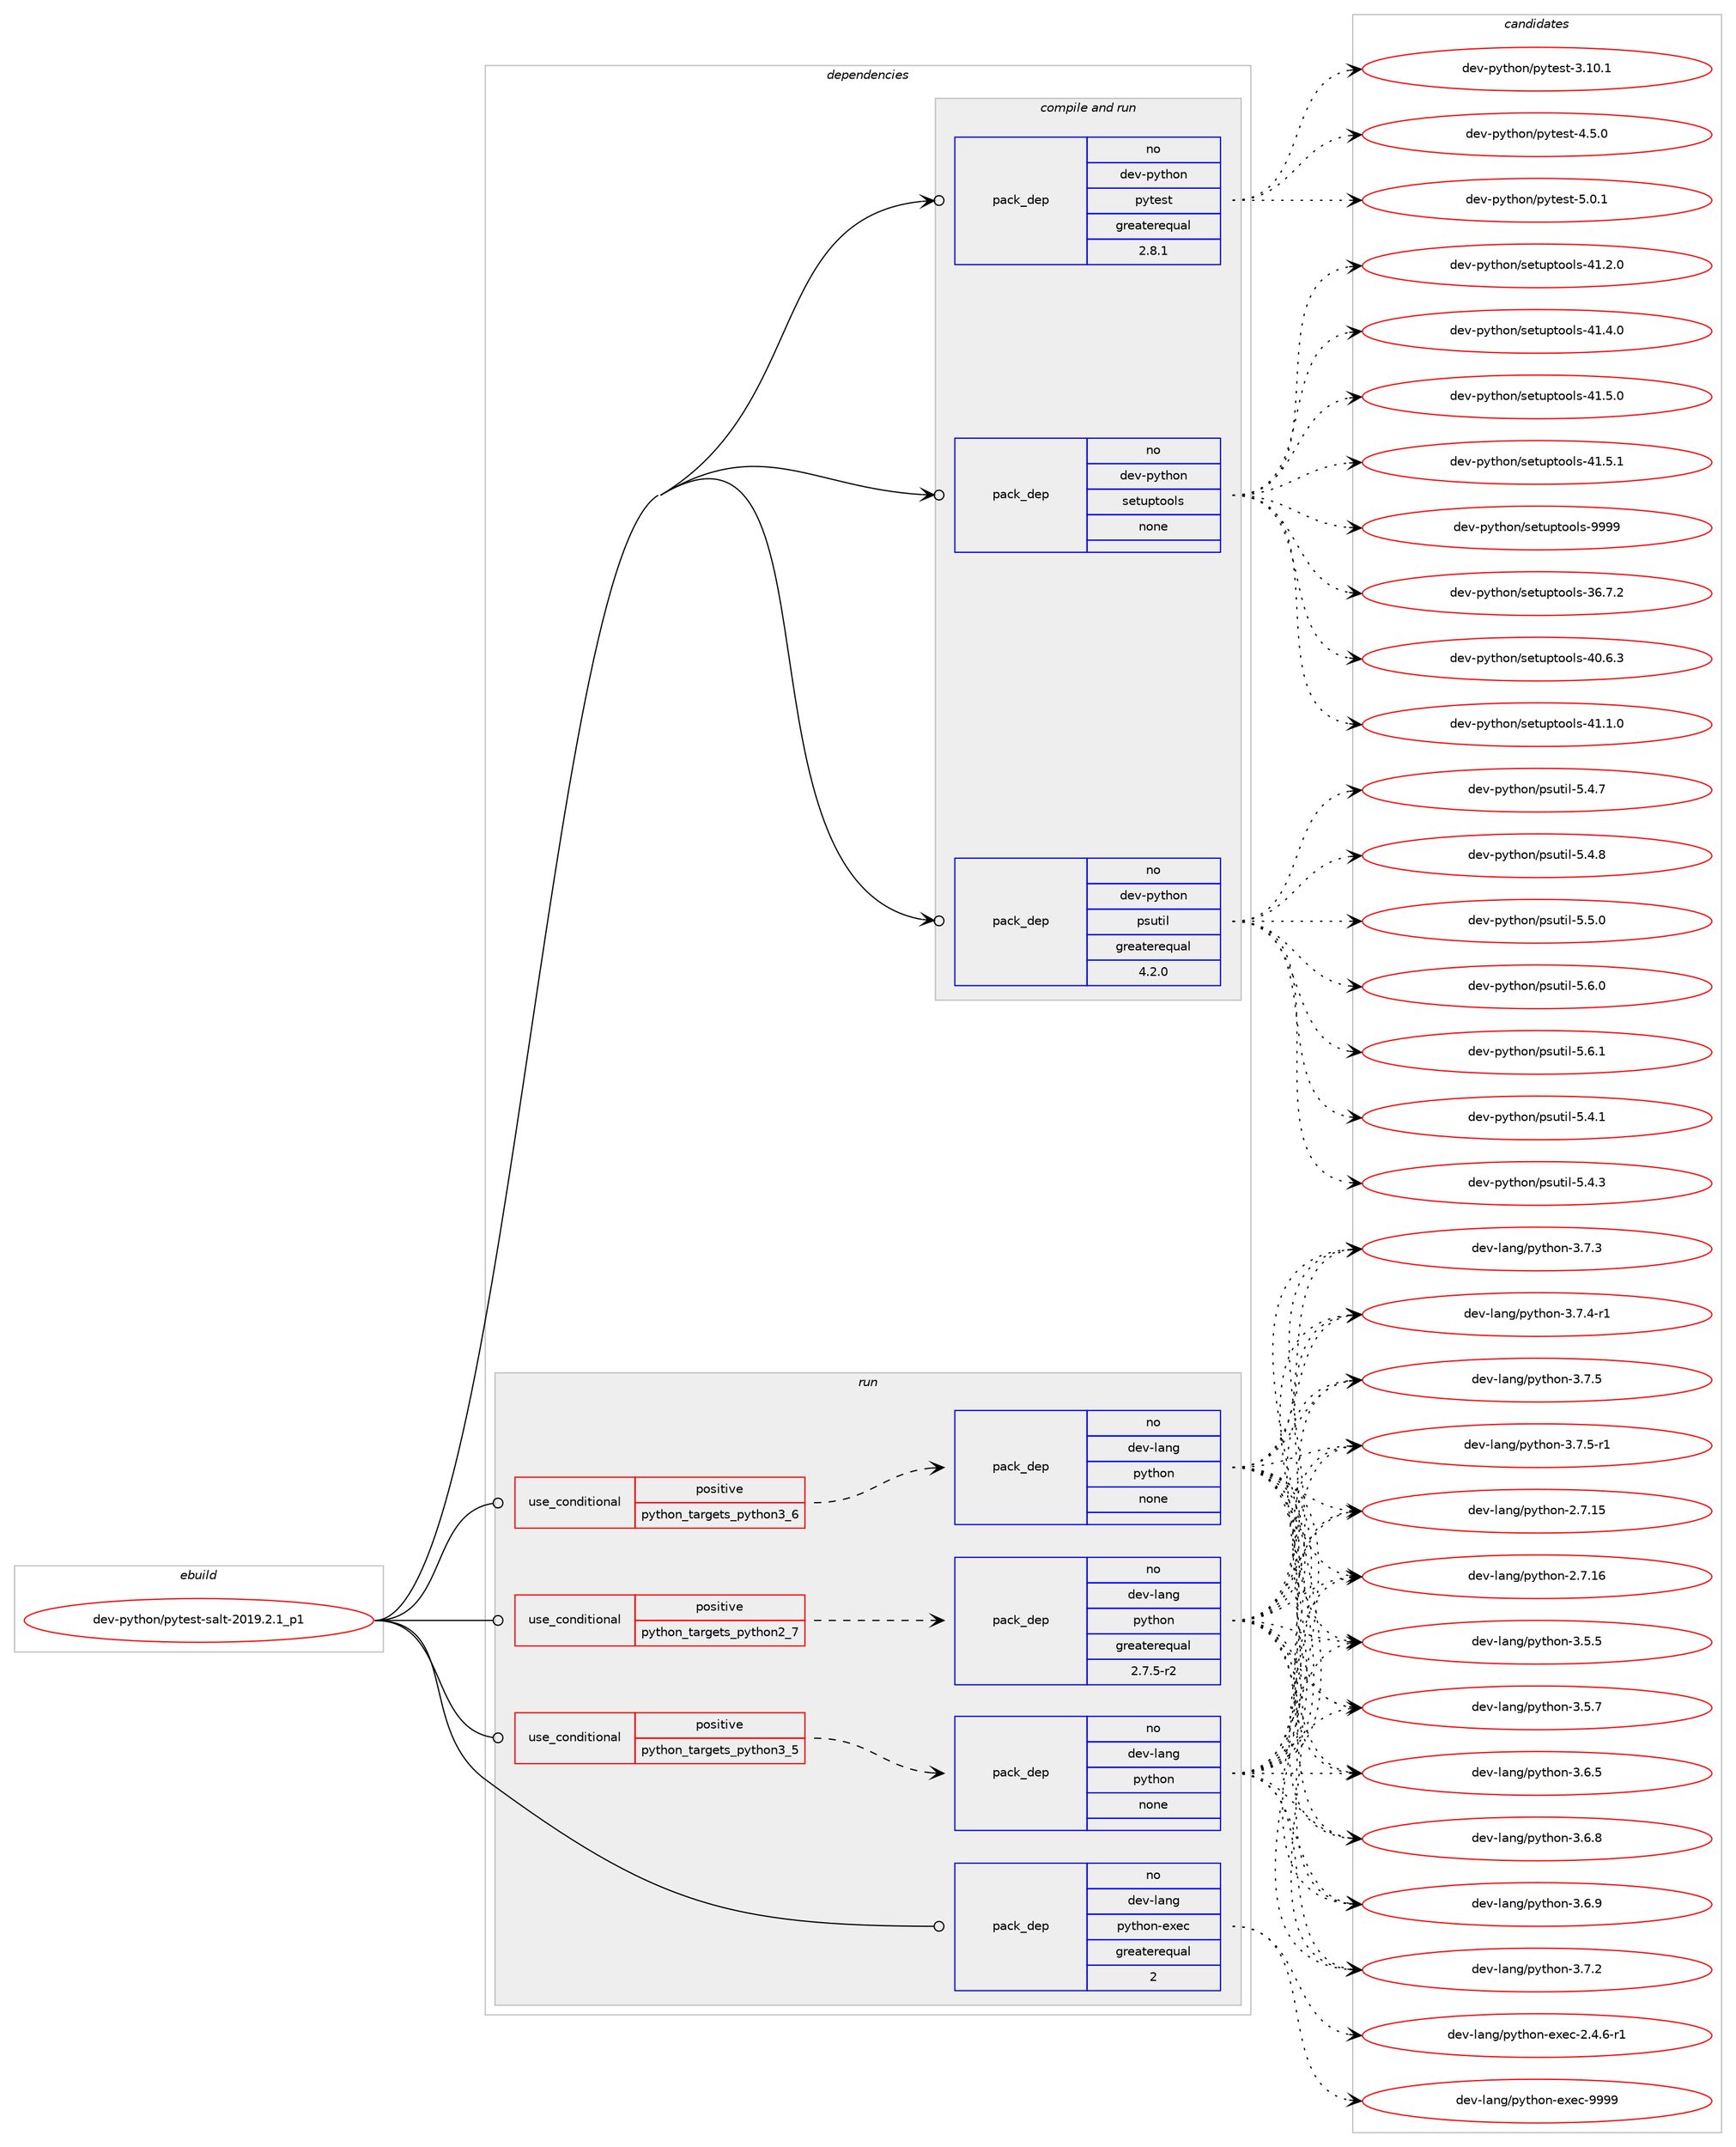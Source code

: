 digraph prolog {

# *************
# Graph options
# *************

newrank=true;
concentrate=true;
compound=true;
graph [rankdir=LR,fontname=Helvetica,fontsize=10,ranksep=1.5];#, ranksep=2.5, nodesep=0.2];
edge  [arrowhead=vee];
node  [fontname=Helvetica,fontsize=10];

# **********
# The ebuild
# **********

subgraph cluster_leftcol {
color=gray;
rank=same;
label=<<i>ebuild</i>>;
id [label="dev-python/pytest-salt-2019.2.1_p1", color=red, width=4, href="../dev-python/pytest-salt-2019.2.1_p1.svg"];
}

# ****************
# The dependencies
# ****************

subgraph cluster_midcol {
color=gray;
label=<<i>dependencies</i>>;
subgraph cluster_compile {
fillcolor="#eeeeee";
style=filled;
label=<<i>compile</i>>;
}
subgraph cluster_compileandrun {
fillcolor="#eeeeee";
style=filled;
label=<<i>compile and run</i>>;
subgraph pack470803 {
dependency629865 [label=<<TABLE BORDER="0" CELLBORDER="1" CELLSPACING="0" CELLPADDING="4" WIDTH="220"><TR><TD ROWSPAN="6" CELLPADDING="30">pack_dep</TD></TR><TR><TD WIDTH="110">no</TD></TR><TR><TD>dev-python</TD></TR><TR><TD>psutil</TD></TR><TR><TD>greaterequal</TD></TR><TR><TD>4.2.0</TD></TR></TABLE>>, shape=none, color=blue];
}
id:e -> dependency629865:w [weight=20,style="solid",arrowhead="odotvee"];
subgraph pack470804 {
dependency629866 [label=<<TABLE BORDER="0" CELLBORDER="1" CELLSPACING="0" CELLPADDING="4" WIDTH="220"><TR><TD ROWSPAN="6" CELLPADDING="30">pack_dep</TD></TR><TR><TD WIDTH="110">no</TD></TR><TR><TD>dev-python</TD></TR><TR><TD>pytest</TD></TR><TR><TD>greaterequal</TD></TR><TR><TD>2.8.1</TD></TR></TABLE>>, shape=none, color=blue];
}
id:e -> dependency629866:w [weight=20,style="solid",arrowhead="odotvee"];
subgraph pack470805 {
dependency629867 [label=<<TABLE BORDER="0" CELLBORDER="1" CELLSPACING="0" CELLPADDING="4" WIDTH="220"><TR><TD ROWSPAN="6" CELLPADDING="30">pack_dep</TD></TR><TR><TD WIDTH="110">no</TD></TR><TR><TD>dev-python</TD></TR><TR><TD>setuptools</TD></TR><TR><TD>none</TD></TR><TR><TD></TD></TR></TABLE>>, shape=none, color=blue];
}
id:e -> dependency629867:w [weight=20,style="solid",arrowhead="odotvee"];
}
subgraph cluster_run {
fillcolor="#eeeeee";
style=filled;
label=<<i>run</i>>;
subgraph cond147196 {
dependency629868 [label=<<TABLE BORDER="0" CELLBORDER="1" CELLSPACING="0" CELLPADDING="4"><TR><TD ROWSPAN="3" CELLPADDING="10">use_conditional</TD></TR><TR><TD>positive</TD></TR><TR><TD>python_targets_python2_7</TD></TR></TABLE>>, shape=none, color=red];
subgraph pack470806 {
dependency629869 [label=<<TABLE BORDER="0" CELLBORDER="1" CELLSPACING="0" CELLPADDING="4" WIDTH="220"><TR><TD ROWSPAN="6" CELLPADDING="30">pack_dep</TD></TR><TR><TD WIDTH="110">no</TD></TR><TR><TD>dev-lang</TD></TR><TR><TD>python</TD></TR><TR><TD>greaterequal</TD></TR><TR><TD>2.7.5-r2</TD></TR></TABLE>>, shape=none, color=blue];
}
dependency629868:e -> dependency629869:w [weight=20,style="dashed",arrowhead="vee"];
}
id:e -> dependency629868:w [weight=20,style="solid",arrowhead="odot"];
subgraph cond147197 {
dependency629870 [label=<<TABLE BORDER="0" CELLBORDER="1" CELLSPACING="0" CELLPADDING="4"><TR><TD ROWSPAN="3" CELLPADDING="10">use_conditional</TD></TR><TR><TD>positive</TD></TR><TR><TD>python_targets_python3_5</TD></TR></TABLE>>, shape=none, color=red];
subgraph pack470807 {
dependency629871 [label=<<TABLE BORDER="0" CELLBORDER="1" CELLSPACING="0" CELLPADDING="4" WIDTH="220"><TR><TD ROWSPAN="6" CELLPADDING="30">pack_dep</TD></TR><TR><TD WIDTH="110">no</TD></TR><TR><TD>dev-lang</TD></TR><TR><TD>python</TD></TR><TR><TD>none</TD></TR><TR><TD></TD></TR></TABLE>>, shape=none, color=blue];
}
dependency629870:e -> dependency629871:w [weight=20,style="dashed",arrowhead="vee"];
}
id:e -> dependency629870:w [weight=20,style="solid",arrowhead="odot"];
subgraph cond147198 {
dependency629872 [label=<<TABLE BORDER="0" CELLBORDER="1" CELLSPACING="0" CELLPADDING="4"><TR><TD ROWSPAN="3" CELLPADDING="10">use_conditional</TD></TR><TR><TD>positive</TD></TR><TR><TD>python_targets_python3_6</TD></TR></TABLE>>, shape=none, color=red];
subgraph pack470808 {
dependency629873 [label=<<TABLE BORDER="0" CELLBORDER="1" CELLSPACING="0" CELLPADDING="4" WIDTH="220"><TR><TD ROWSPAN="6" CELLPADDING="30">pack_dep</TD></TR><TR><TD WIDTH="110">no</TD></TR><TR><TD>dev-lang</TD></TR><TR><TD>python</TD></TR><TR><TD>none</TD></TR><TR><TD></TD></TR></TABLE>>, shape=none, color=blue];
}
dependency629872:e -> dependency629873:w [weight=20,style="dashed",arrowhead="vee"];
}
id:e -> dependency629872:w [weight=20,style="solid",arrowhead="odot"];
subgraph pack470809 {
dependency629874 [label=<<TABLE BORDER="0" CELLBORDER="1" CELLSPACING="0" CELLPADDING="4" WIDTH="220"><TR><TD ROWSPAN="6" CELLPADDING="30">pack_dep</TD></TR><TR><TD WIDTH="110">no</TD></TR><TR><TD>dev-lang</TD></TR><TR><TD>python-exec</TD></TR><TR><TD>greaterequal</TD></TR><TR><TD>2</TD></TR></TABLE>>, shape=none, color=blue];
}
id:e -> dependency629874:w [weight=20,style="solid",arrowhead="odot"];
}
}

# **************
# The candidates
# **************

subgraph cluster_choices {
rank=same;
color=gray;
label=<<i>candidates</i>>;

subgraph choice470803 {
color=black;
nodesep=1;
choice1001011184511212111610411111047112115117116105108455346524649 [label="dev-python/psutil-5.4.1", color=red, width=4,href="../dev-python/psutil-5.4.1.svg"];
choice1001011184511212111610411111047112115117116105108455346524651 [label="dev-python/psutil-5.4.3", color=red, width=4,href="../dev-python/psutil-5.4.3.svg"];
choice1001011184511212111610411111047112115117116105108455346524655 [label="dev-python/psutil-5.4.7", color=red, width=4,href="../dev-python/psutil-5.4.7.svg"];
choice1001011184511212111610411111047112115117116105108455346524656 [label="dev-python/psutil-5.4.8", color=red, width=4,href="../dev-python/psutil-5.4.8.svg"];
choice1001011184511212111610411111047112115117116105108455346534648 [label="dev-python/psutil-5.5.0", color=red, width=4,href="../dev-python/psutil-5.5.0.svg"];
choice1001011184511212111610411111047112115117116105108455346544648 [label="dev-python/psutil-5.6.0", color=red, width=4,href="../dev-python/psutil-5.6.0.svg"];
choice1001011184511212111610411111047112115117116105108455346544649 [label="dev-python/psutil-5.6.1", color=red, width=4,href="../dev-python/psutil-5.6.1.svg"];
dependency629865:e -> choice1001011184511212111610411111047112115117116105108455346524649:w [style=dotted,weight="100"];
dependency629865:e -> choice1001011184511212111610411111047112115117116105108455346524651:w [style=dotted,weight="100"];
dependency629865:e -> choice1001011184511212111610411111047112115117116105108455346524655:w [style=dotted,weight="100"];
dependency629865:e -> choice1001011184511212111610411111047112115117116105108455346524656:w [style=dotted,weight="100"];
dependency629865:e -> choice1001011184511212111610411111047112115117116105108455346534648:w [style=dotted,weight="100"];
dependency629865:e -> choice1001011184511212111610411111047112115117116105108455346544648:w [style=dotted,weight="100"];
dependency629865:e -> choice1001011184511212111610411111047112115117116105108455346544649:w [style=dotted,weight="100"];
}
subgraph choice470804 {
color=black;
nodesep=1;
choice100101118451121211161041111104711212111610111511645514649484649 [label="dev-python/pytest-3.10.1", color=red, width=4,href="../dev-python/pytest-3.10.1.svg"];
choice1001011184511212111610411111047112121116101115116455246534648 [label="dev-python/pytest-4.5.0", color=red, width=4,href="../dev-python/pytest-4.5.0.svg"];
choice1001011184511212111610411111047112121116101115116455346484649 [label="dev-python/pytest-5.0.1", color=red, width=4,href="../dev-python/pytest-5.0.1.svg"];
dependency629866:e -> choice100101118451121211161041111104711212111610111511645514649484649:w [style=dotted,weight="100"];
dependency629866:e -> choice1001011184511212111610411111047112121116101115116455246534648:w [style=dotted,weight="100"];
dependency629866:e -> choice1001011184511212111610411111047112121116101115116455346484649:w [style=dotted,weight="100"];
}
subgraph choice470805 {
color=black;
nodesep=1;
choice100101118451121211161041111104711510111611711211611111110811545515446554650 [label="dev-python/setuptools-36.7.2", color=red, width=4,href="../dev-python/setuptools-36.7.2.svg"];
choice100101118451121211161041111104711510111611711211611111110811545524846544651 [label="dev-python/setuptools-40.6.3", color=red, width=4,href="../dev-python/setuptools-40.6.3.svg"];
choice100101118451121211161041111104711510111611711211611111110811545524946494648 [label="dev-python/setuptools-41.1.0", color=red, width=4,href="../dev-python/setuptools-41.1.0.svg"];
choice100101118451121211161041111104711510111611711211611111110811545524946504648 [label="dev-python/setuptools-41.2.0", color=red, width=4,href="../dev-python/setuptools-41.2.0.svg"];
choice100101118451121211161041111104711510111611711211611111110811545524946524648 [label="dev-python/setuptools-41.4.0", color=red, width=4,href="../dev-python/setuptools-41.4.0.svg"];
choice100101118451121211161041111104711510111611711211611111110811545524946534648 [label="dev-python/setuptools-41.5.0", color=red, width=4,href="../dev-python/setuptools-41.5.0.svg"];
choice100101118451121211161041111104711510111611711211611111110811545524946534649 [label="dev-python/setuptools-41.5.1", color=red, width=4,href="../dev-python/setuptools-41.5.1.svg"];
choice10010111845112121116104111110471151011161171121161111111081154557575757 [label="dev-python/setuptools-9999", color=red, width=4,href="../dev-python/setuptools-9999.svg"];
dependency629867:e -> choice100101118451121211161041111104711510111611711211611111110811545515446554650:w [style=dotted,weight="100"];
dependency629867:e -> choice100101118451121211161041111104711510111611711211611111110811545524846544651:w [style=dotted,weight="100"];
dependency629867:e -> choice100101118451121211161041111104711510111611711211611111110811545524946494648:w [style=dotted,weight="100"];
dependency629867:e -> choice100101118451121211161041111104711510111611711211611111110811545524946504648:w [style=dotted,weight="100"];
dependency629867:e -> choice100101118451121211161041111104711510111611711211611111110811545524946524648:w [style=dotted,weight="100"];
dependency629867:e -> choice100101118451121211161041111104711510111611711211611111110811545524946534648:w [style=dotted,weight="100"];
dependency629867:e -> choice100101118451121211161041111104711510111611711211611111110811545524946534649:w [style=dotted,weight="100"];
dependency629867:e -> choice10010111845112121116104111110471151011161171121161111111081154557575757:w [style=dotted,weight="100"];
}
subgraph choice470806 {
color=black;
nodesep=1;
choice10010111845108971101034711212111610411111045504655464953 [label="dev-lang/python-2.7.15", color=red, width=4,href="../dev-lang/python-2.7.15.svg"];
choice10010111845108971101034711212111610411111045504655464954 [label="dev-lang/python-2.7.16", color=red, width=4,href="../dev-lang/python-2.7.16.svg"];
choice100101118451089711010347112121116104111110455146534653 [label="dev-lang/python-3.5.5", color=red, width=4,href="../dev-lang/python-3.5.5.svg"];
choice100101118451089711010347112121116104111110455146534655 [label="dev-lang/python-3.5.7", color=red, width=4,href="../dev-lang/python-3.5.7.svg"];
choice100101118451089711010347112121116104111110455146544653 [label="dev-lang/python-3.6.5", color=red, width=4,href="../dev-lang/python-3.6.5.svg"];
choice100101118451089711010347112121116104111110455146544656 [label="dev-lang/python-3.6.8", color=red, width=4,href="../dev-lang/python-3.6.8.svg"];
choice100101118451089711010347112121116104111110455146544657 [label="dev-lang/python-3.6.9", color=red, width=4,href="../dev-lang/python-3.6.9.svg"];
choice100101118451089711010347112121116104111110455146554650 [label="dev-lang/python-3.7.2", color=red, width=4,href="../dev-lang/python-3.7.2.svg"];
choice100101118451089711010347112121116104111110455146554651 [label="dev-lang/python-3.7.3", color=red, width=4,href="../dev-lang/python-3.7.3.svg"];
choice1001011184510897110103471121211161041111104551465546524511449 [label="dev-lang/python-3.7.4-r1", color=red, width=4,href="../dev-lang/python-3.7.4-r1.svg"];
choice100101118451089711010347112121116104111110455146554653 [label="dev-lang/python-3.7.5", color=red, width=4,href="../dev-lang/python-3.7.5.svg"];
choice1001011184510897110103471121211161041111104551465546534511449 [label="dev-lang/python-3.7.5-r1", color=red, width=4,href="../dev-lang/python-3.7.5-r1.svg"];
dependency629869:e -> choice10010111845108971101034711212111610411111045504655464953:w [style=dotted,weight="100"];
dependency629869:e -> choice10010111845108971101034711212111610411111045504655464954:w [style=dotted,weight="100"];
dependency629869:e -> choice100101118451089711010347112121116104111110455146534653:w [style=dotted,weight="100"];
dependency629869:e -> choice100101118451089711010347112121116104111110455146534655:w [style=dotted,weight="100"];
dependency629869:e -> choice100101118451089711010347112121116104111110455146544653:w [style=dotted,weight="100"];
dependency629869:e -> choice100101118451089711010347112121116104111110455146544656:w [style=dotted,weight="100"];
dependency629869:e -> choice100101118451089711010347112121116104111110455146544657:w [style=dotted,weight="100"];
dependency629869:e -> choice100101118451089711010347112121116104111110455146554650:w [style=dotted,weight="100"];
dependency629869:e -> choice100101118451089711010347112121116104111110455146554651:w [style=dotted,weight="100"];
dependency629869:e -> choice1001011184510897110103471121211161041111104551465546524511449:w [style=dotted,weight="100"];
dependency629869:e -> choice100101118451089711010347112121116104111110455146554653:w [style=dotted,weight="100"];
dependency629869:e -> choice1001011184510897110103471121211161041111104551465546534511449:w [style=dotted,weight="100"];
}
subgraph choice470807 {
color=black;
nodesep=1;
choice10010111845108971101034711212111610411111045504655464953 [label="dev-lang/python-2.7.15", color=red, width=4,href="../dev-lang/python-2.7.15.svg"];
choice10010111845108971101034711212111610411111045504655464954 [label="dev-lang/python-2.7.16", color=red, width=4,href="../dev-lang/python-2.7.16.svg"];
choice100101118451089711010347112121116104111110455146534653 [label="dev-lang/python-3.5.5", color=red, width=4,href="../dev-lang/python-3.5.5.svg"];
choice100101118451089711010347112121116104111110455146534655 [label="dev-lang/python-3.5.7", color=red, width=4,href="../dev-lang/python-3.5.7.svg"];
choice100101118451089711010347112121116104111110455146544653 [label="dev-lang/python-3.6.5", color=red, width=4,href="../dev-lang/python-3.6.5.svg"];
choice100101118451089711010347112121116104111110455146544656 [label="dev-lang/python-3.6.8", color=red, width=4,href="../dev-lang/python-3.6.8.svg"];
choice100101118451089711010347112121116104111110455146544657 [label="dev-lang/python-3.6.9", color=red, width=4,href="../dev-lang/python-3.6.9.svg"];
choice100101118451089711010347112121116104111110455146554650 [label="dev-lang/python-3.7.2", color=red, width=4,href="../dev-lang/python-3.7.2.svg"];
choice100101118451089711010347112121116104111110455146554651 [label="dev-lang/python-3.7.3", color=red, width=4,href="../dev-lang/python-3.7.3.svg"];
choice1001011184510897110103471121211161041111104551465546524511449 [label="dev-lang/python-3.7.4-r1", color=red, width=4,href="../dev-lang/python-3.7.4-r1.svg"];
choice100101118451089711010347112121116104111110455146554653 [label="dev-lang/python-3.7.5", color=red, width=4,href="../dev-lang/python-3.7.5.svg"];
choice1001011184510897110103471121211161041111104551465546534511449 [label="dev-lang/python-3.7.5-r1", color=red, width=4,href="../dev-lang/python-3.7.5-r1.svg"];
dependency629871:e -> choice10010111845108971101034711212111610411111045504655464953:w [style=dotted,weight="100"];
dependency629871:e -> choice10010111845108971101034711212111610411111045504655464954:w [style=dotted,weight="100"];
dependency629871:e -> choice100101118451089711010347112121116104111110455146534653:w [style=dotted,weight="100"];
dependency629871:e -> choice100101118451089711010347112121116104111110455146534655:w [style=dotted,weight="100"];
dependency629871:e -> choice100101118451089711010347112121116104111110455146544653:w [style=dotted,weight="100"];
dependency629871:e -> choice100101118451089711010347112121116104111110455146544656:w [style=dotted,weight="100"];
dependency629871:e -> choice100101118451089711010347112121116104111110455146544657:w [style=dotted,weight="100"];
dependency629871:e -> choice100101118451089711010347112121116104111110455146554650:w [style=dotted,weight="100"];
dependency629871:e -> choice100101118451089711010347112121116104111110455146554651:w [style=dotted,weight="100"];
dependency629871:e -> choice1001011184510897110103471121211161041111104551465546524511449:w [style=dotted,weight="100"];
dependency629871:e -> choice100101118451089711010347112121116104111110455146554653:w [style=dotted,weight="100"];
dependency629871:e -> choice1001011184510897110103471121211161041111104551465546534511449:w [style=dotted,weight="100"];
}
subgraph choice470808 {
color=black;
nodesep=1;
choice10010111845108971101034711212111610411111045504655464953 [label="dev-lang/python-2.7.15", color=red, width=4,href="../dev-lang/python-2.7.15.svg"];
choice10010111845108971101034711212111610411111045504655464954 [label="dev-lang/python-2.7.16", color=red, width=4,href="../dev-lang/python-2.7.16.svg"];
choice100101118451089711010347112121116104111110455146534653 [label="dev-lang/python-3.5.5", color=red, width=4,href="../dev-lang/python-3.5.5.svg"];
choice100101118451089711010347112121116104111110455146534655 [label="dev-lang/python-3.5.7", color=red, width=4,href="../dev-lang/python-3.5.7.svg"];
choice100101118451089711010347112121116104111110455146544653 [label="dev-lang/python-3.6.5", color=red, width=4,href="../dev-lang/python-3.6.5.svg"];
choice100101118451089711010347112121116104111110455146544656 [label="dev-lang/python-3.6.8", color=red, width=4,href="../dev-lang/python-3.6.8.svg"];
choice100101118451089711010347112121116104111110455146544657 [label="dev-lang/python-3.6.9", color=red, width=4,href="../dev-lang/python-3.6.9.svg"];
choice100101118451089711010347112121116104111110455146554650 [label="dev-lang/python-3.7.2", color=red, width=4,href="../dev-lang/python-3.7.2.svg"];
choice100101118451089711010347112121116104111110455146554651 [label="dev-lang/python-3.7.3", color=red, width=4,href="../dev-lang/python-3.7.3.svg"];
choice1001011184510897110103471121211161041111104551465546524511449 [label="dev-lang/python-3.7.4-r1", color=red, width=4,href="../dev-lang/python-3.7.4-r1.svg"];
choice100101118451089711010347112121116104111110455146554653 [label="dev-lang/python-3.7.5", color=red, width=4,href="../dev-lang/python-3.7.5.svg"];
choice1001011184510897110103471121211161041111104551465546534511449 [label="dev-lang/python-3.7.5-r1", color=red, width=4,href="../dev-lang/python-3.7.5-r1.svg"];
dependency629873:e -> choice10010111845108971101034711212111610411111045504655464953:w [style=dotted,weight="100"];
dependency629873:e -> choice10010111845108971101034711212111610411111045504655464954:w [style=dotted,weight="100"];
dependency629873:e -> choice100101118451089711010347112121116104111110455146534653:w [style=dotted,weight="100"];
dependency629873:e -> choice100101118451089711010347112121116104111110455146534655:w [style=dotted,weight="100"];
dependency629873:e -> choice100101118451089711010347112121116104111110455146544653:w [style=dotted,weight="100"];
dependency629873:e -> choice100101118451089711010347112121116104111110455146544656:w [style=dotted,weight="100"];
dependency629873:e -> choice100101118451089711010347112121116104111110455146544657:w [style=dotted,weight="100"];
dependency629873:e -> choice100101118451089711010347112121116104111110455146554650:w [style=dotted,weight="100"];
dependency629873:e -> choice100101118451089711010347112121116104111110455146554651:w [style=dotted,weight="100"];
dependency629873:e -> choice1001011184510897110103471121211161041111104551465546524511449:w [style=dotted,weight="100"];
dependency629873:e -> choice100101118451089711010347112121116104111110455146554653:w [style=dotted,weight="100"];
dependency629873:e -> choice1001011184510897110103471121211161041111104551465546534511449:w [style=dotted,weight="100"];
}
subgraph choice470809 {
color=black;
nodesep=1;
choice10010111845108971101034711212111610411111045101120101994550465246544511449 [label="dev-lang/python-exec-2.4.6-r1", color=red, width=4,href="../dev-lang/python-exec-2.4.6-r1.svg"];
choice10010111845108971101034711212111610411111045101120101994557575757 [label="dev-lang/python-exec-9999", color=red, width=4,href="../dev-lang/python-exec-9999.svg"];
dependency629874:e -> choice10010111845108971101034711212111610411111045101120101994550465246544511449:w [style=dotted,weight="100"];
dependency629874:e -> choice10010111845108971101034711212111610411111045101120101994557575757:w [style=dotted,weight="100"];
}
}

}
